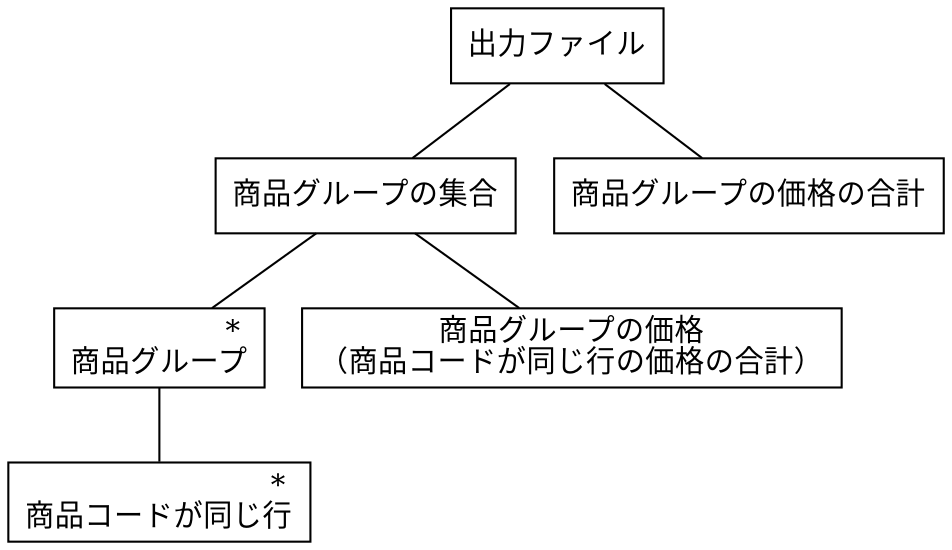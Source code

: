 graph {
    label=""
    labelloc=t
    labeljust=l
    rankdir=UD
    node [widht=1, height=0.5, shape=rectangle, fontsize=14]

    出力ファイル -- 商品グループの集合
    出力ファイル -- 商品グループの価格の合計
    商品グループの集合 -- "　　　　　*
商品グループ"
    商品グループの集合 -- "商品グループの価格
（商品コードが同じ行の価格の合計）"
    "　　　　　*
商品グループ" -- "　　　　　　　　*
商品コードが同じ行"
}
